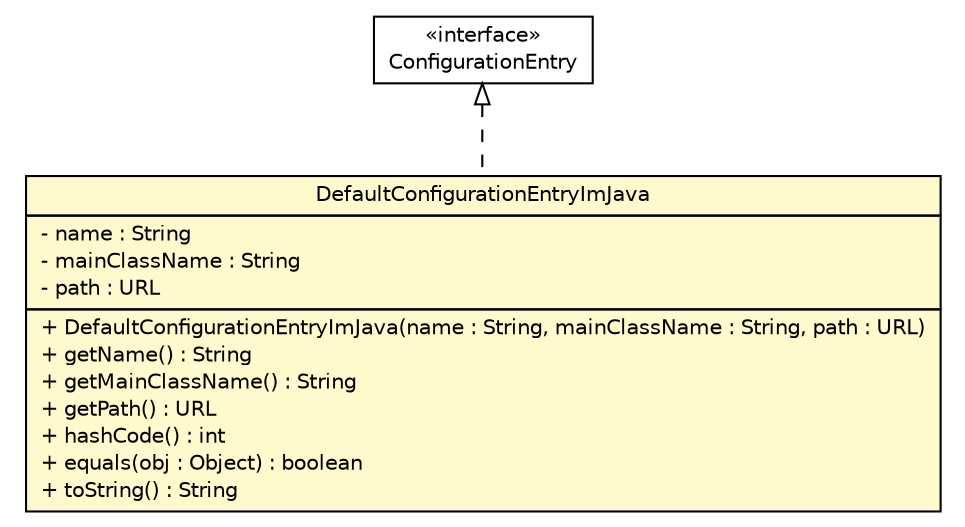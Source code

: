 #!/usr/local/bin/dot
#
# Class diagram 
# Generated by UMLGraph version R5_6 (http://www.umlgraph.org/)
#

digraph G {
	edge [fontname="Helvetica",fontsize=10,labelfontname="Helvetica",labelfontsize=10];
	node [fontname="Helvetica",fontsize=10,shape=plaintext];
	nodesep=0.25;
	ranksep=0.5;
	// de.hsbremen.tc.tnc.tnccs.im.loader.ConfigurationEntry
	c10427 [label=<<table title="de.hsbremen.tc.tnc.tnccs.im.loader.ConfigurationEntry" border="0" cellborder="1" cellspacing="0" cellpadding="2" port="p" href="../ConfigurationEntry.html">
		<tr><td><table border="0" cellspacing="0" cellpadding="1">
<tr><td align="center" balign="center"> &#171;interface&#187; </td></tr>
<tr><td align="center" balign="center"> ConfigurationEntry </td></tr>
		</table></td></tr>
		</table>>, URL="../ConfigurationEntry.html", fontname="Helvetica", fontcolor="black", fontsize=10.0];
	// de.hsbremen.tc.tnc.tnccs.im.loader.simple.DefaultConfigurationEntryImJava
	c10438 [label=<<table title="de.hsbremen.tc.tnc.tnccs.im.loader.simple.DefaultConfigurationEntryImJava" border="0" cellborder="1" cellspacing="0" cellpadding="2" port="p" bgcolor="lemonChiffon" href="./DefaultConfigurationEntryImJava.html">
		<tr><td><table border="0" cellspacing="0" cellpadding="1">
<tr><td align="center" balign="center"> DefaultConfigurationEntryImJava </td></tr>
		</table></td></tr>
		<tr><td><table border="0" cellspacing="0" cellpadding="1">
<tr><td align="left" balign="left"> - name : String </td></tr>
<tr><td align="left" balign="left"> - mainClassName : String </td></tr>
<tr><td align="left" balign="left"> - path : URL </td></tr>
		</table></td></tr>
		<tr><td><table border="0" cellspacing="0" cellpadding="1">
<tr><td align="left" balign="left"> + DefaultConfigurationEntryImJava(name : String, mainClassName : String, path : URL) </td></tr>
<tr><td align="left" balign="left"> + getName() : String </td></tr>
<tr><td align="left" balign="left"> + getMainClassName() : String </td></tr>
<tr><td align="left" balign="left"> + getPath() : URL </td></tr>
<tr><td align="left" balign="left"> + hashCode() : int </td></tr>
<tr><td align="left" balign="left"> + equals(obj : Object) : boolean </td></tr>
<tr><td align="left" balign="left"> + toString() : String </td></tr>
		</table></td></tr>
		</table>>, URL="./DefaultConfigurationEntryImJava.html", fontname="Helvetica", fontcolor="black", fontsize=10.0];
	//de.hsbremen.tc.tnc.tnccs.im.loader.simple.DefaultConfigurationEntryImJava implements de.hsbremen.tc.tnc.tnccs.im.loader.ConfigurationEntry
	c10427:p -> c10438:p [dir=back,arrowtail=empty,style=dashed];
}

